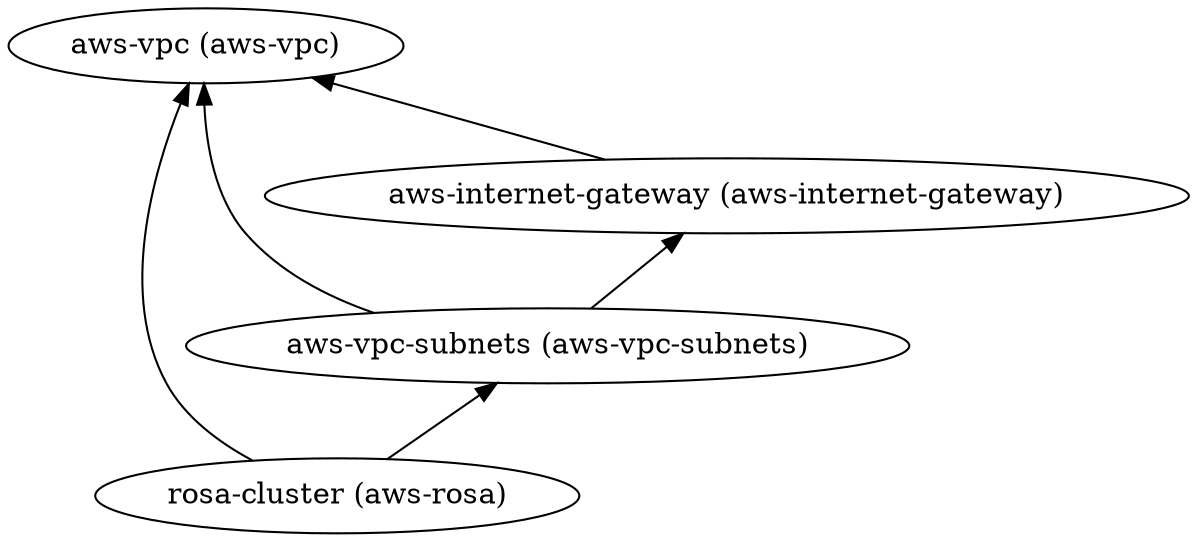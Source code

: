 digraph {
    rankdir="BT"
    "aws-vpc (aws-vpc)"
"aws-vpc-subnets (aws-vpc-subnets)" -> "aws-vpc (aws-vpc)"
"aws-vpc-subnets (aws-vpc-subnets)" -> "aws-internet-gateway (aws-internet-gateway)"
"aws-vpc-subnets (aws-vpc-subnets)"
"aws-internet-gateway (aws-internet-gateway)" -> "aws-vpc (aws-vpc)"
"aws-internet-gateway (aws-internet-gateway)"
"rosa-cluster (aws-rosa)" -> "aws-vpc (aws-vpc)"
"rosa-cluster (aws-rosa)" -> "aws-vpc-subnets (aws-vpc-subnets)"
"rosa-cluster (aws-rosa)"
  }